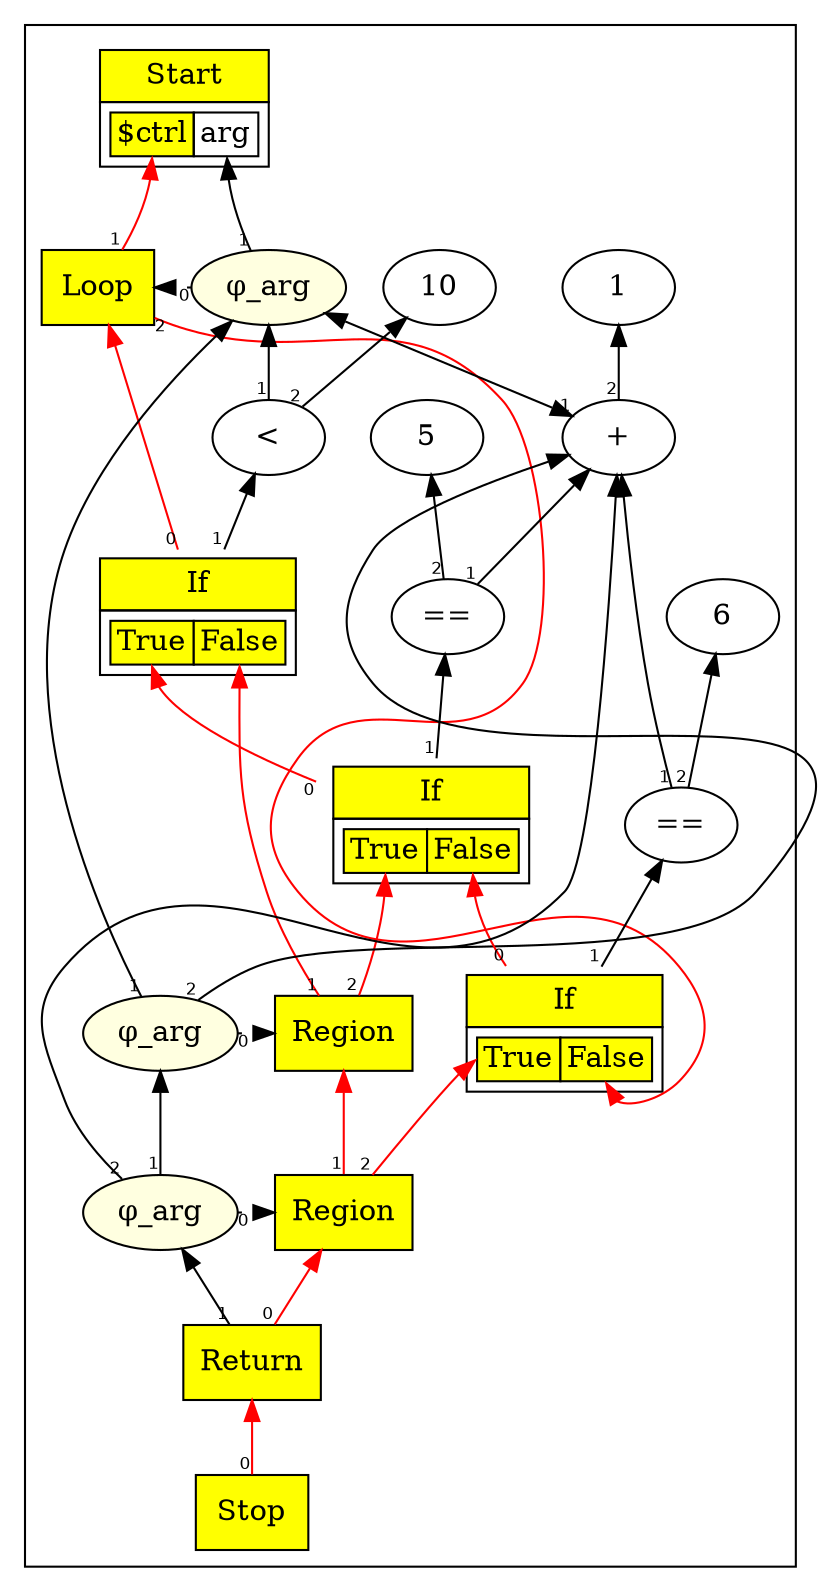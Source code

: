 digraph chapter08 {
/*
while(arg < 10) {
    arg = arg + 1;
    if (arg == 5)
        break;
    if (arg == 6)
        break;
}
return arg;

*/
	rankdir=BT;
	ordering="in";
	concentrate="true";
	compound="true";
	subgraph cluster_Nodes {
		Start2 [ shape=plaintext label=<
			<TABLE BORDER="0" CELLBORDER="1" CELLSPACING="0" CELLPADDING="4">
			<TR><TD BGCOLOR="yellow">Start</TD></TR>
			<TR><TD>
				<TABLE BORDER="0" CELLBORDER="1" CELLSPACING="0">
				<TR><TD PORT="p0" BGCOLOR="yellow">$ctrl</TD><TD PORT="p1">arg</TD></TR>
				</TABLE>
			</TD></TR>
			</TABLE>>
		];
		Stop3 [ shape=box style=filled fillcolor=yellow label="Stop" ];
		Loop6 [ shape=box style=filled fillcolor=yellow label="Loop" ];
		Phi_arg8 [ style=filled fillcolor=lightyellow label="&phi;_arg" ];
		Con_9 [ label="10" ];
		LT10 [ label="<" ];
		If11 [ shape=plaintext label=<
			<TABLE BORDER="0" CELLBORDER="1" CELLSPACING="0" CELLPADDING="4">
			<TR><TD BGCOLOR="yellow">If</TD></TR>
			<TR><TD>
				<TABLE BORDER="0" CELLBORDER="1" CELLSPACING="0">
				<TR><TD PORT="p0" BGCOLOR="yellow">True</TD><TD PORT="p1" BGCOLOR="yellow">False</TD></TR>
				</TABLE>
			</TD></TR>
			</TABLE>>
		];
		Con_15 [ label="1" ];
		Add16 [ label="+" ];
		Con_17 [ label="5" ];
		EQ18 [ label="==" ];
		If19 [ shape=plaintext label=<
			<TABLE BORDER="0" CELLBORDER="1" CELLSPACING="0" CELLPADDING="4">
			<TR><TD BGCOLOR="yellow">If</TD></TR>
			<TR><TD>
				<TABLE BORDER="0" CELLBORDER="1" CELLSPACING="0">
				<TR><TD PORT="p0" BGCOLOR="yellow">True</TD><TD PORT="p1" BGCOLOR="yellow">False</TD></TR>
				</TABLE>
			</TD></TR>
			</TABLE>>
		];
		Region25 [ shape=box style=filled fillcolor=yellow label="Region" ];
		Phi_arg26 [ style=filled fillcolor=lightyellow label="&phi;_arg" ];
		Con_28 [ label="6" ];
		EQ29 [ label="==" ];
		If30 [ shape=plaintext label=<
			<TABLE BORDER="0" CELLBORDER="1" CELLSPACING="0" CELLPADDING="4">
			<TR><TD BGCOLOR="yellow">If</TD></TR>
			<TR><TD>
				<TABLE BORDER="0" CELLBORDER="1" CELLSPACING="0">
				<TR><TD PORT="p0" BGCOLOR="yellow">True</TD><TD PORT="p1" BGCOLOR="yellow">False</TD></TR>
				</TABLE>
			</TD></TR>
			</TABLE>>
		];
		Region36 [ shape=box style=filled fillcolor=yellow label="Region" ];
		Phi_arg37 [ style=filled fillcolor=lightyellow label="&phi;_arg" ];
		Return39 [ shape=box style=filled fillcolor=yellow label="Return" ];
		{ rank=same; Loop6;Phi_arg8;}
		{ rank=same; Region25;Phi_arg26;}
		{ rank=same; Region36;Phi_arg37;}
	}
	edge [ fontname=Helvetica, fontsize=8 ];
	Stop3 -> Return39[taillabel=0 color=red];
	Loop6 -> Start2:p0[taillabel=1 color=red];
	Loop6 -> If30:p1[taillabel=2 color=red constraint=false];
	Phi_arg8 -> Loop6 [style=dotted taillabel=0];
	Phi_arg8 -> Start2:p1[taillabel=1];
	Phi_arg8 -> Add16[taillabel=2 constraint=false];
	LT10 -> Phi_arg8[taillabel=1];
	LT10 -> Con_9[taillabel=2];
	If11 -> Loop6[taillabel=0 color=red];
	If11 -> LT10[taillabel=1];
	Add16 -> Phi_arg8[taillabel=1];
	Add16 -> Con_15[taillabel=2];
	EQ18 -> Add16[taillabel=1];
	EQ18 -> Con_17[taillabel=2];
	If19 -> If11:p0[taillabel=0 color=red];
	If19 -> EQ18[taillabel=1];
	Region25 -> If11:p1[taillabel=1 color=red];
	Region25 -> If19:p0[taillabel=2 color=red];
	Phi_arg26 -> Region25 [style=dotted taillabel=0];
	Phi_arg26 -> Phi_arg8[taillabel=1];
	Phi_arg26 -> Add16[taillabel=2 constraint=false];
	EQ29 -> Add16[taillabel=1];
	EQ29 -> Con_28[taillabel=2];
	If30 -> If19:p1[taillabel=0 color=red];
	If30 -> EQ29[taillabel=1];
	Region36 -> Region25[taillabel=1 color=red];
	Region36 -> If30:p0[taillabel=2 color=red];
	Phi_arg37 -> Region36 [style=dotted taillabel=0];
	Phi_arg37 -> Phi_arg26[taillabel=1];
	Phi_arg37 -> Add16[taillabel=2 constraint=false];
	Return39 -> Region36[taillabel=0 color=red];
	Return39 -> Phi_arg37[taillabel=1];
}